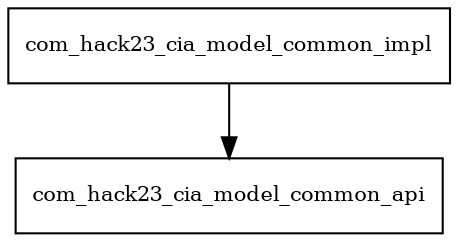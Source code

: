 digraph model_common_impl_2018_2_26_SNAPSHOT_package_dependencies {
  node [shape = box, fontsize=10.0];
  com_hack23_cia_model_common_impl -> com_hack23_cia_model_common_api;
}
